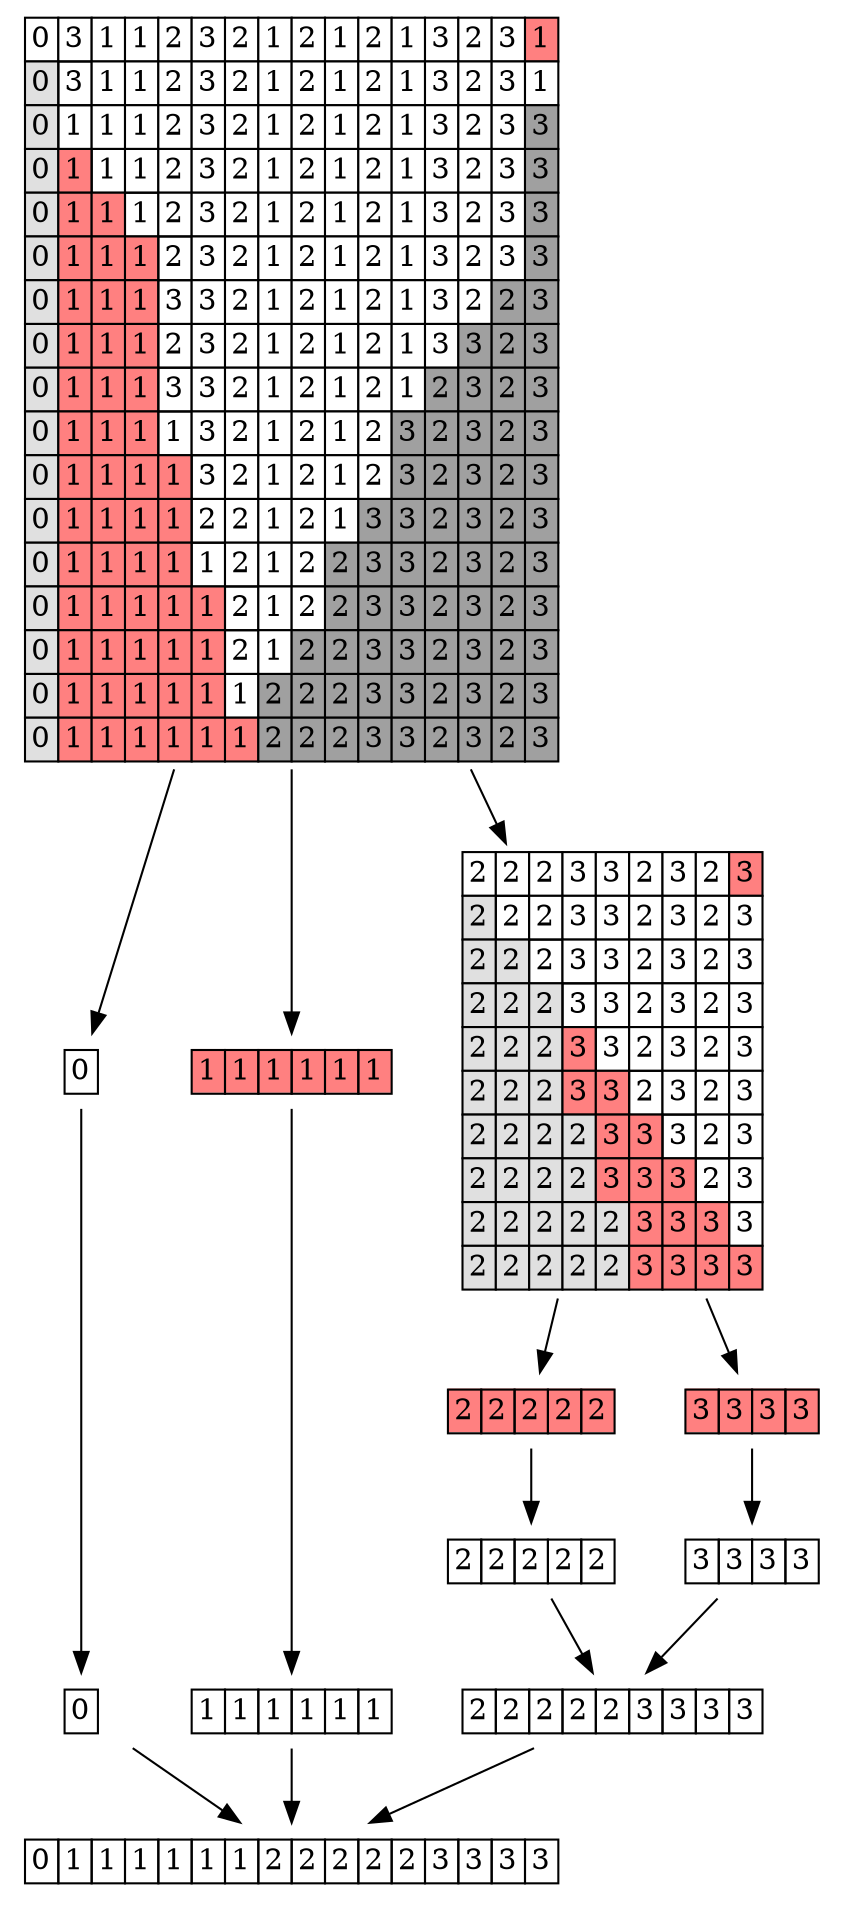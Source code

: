 digraph g
{ rankdir = TB;
node [shape=plaintext]
node_before0_15 [label=<
<TABLE BORDER="0" CELLBORDER="1" CELLSPACING="0" > <TR>
<TD>0</TD>
<TD>3</TD>
<TD>1</TD>
<TD>1</TD>
<TD>2</TD>
<TD>3</TD>
<TD>2</TD>
<TD>1</TD>
<TD>2</TD>
<TD>1</TD>
<TD>2</TD>
<TD>1</TD>
<TD>3</TD>
<TD>2</TD>
<TD>3</TD>
<TD>1</TD>
</TR> </TABLE>>];
node_before0_15 [label=<
<TABLE BORDER="0" CELLBORDER="1" CELLSPACING="0" > 
<TR><TD bgcolor="#ffffff">0</TD>
<TD bgcolor="#ffffff">3</TD>
<TD bgcolor="#ffffff">1</TD>
<TD bgcolor="#ffffff">1</TD>
<TD bgcolor="#ffffff">2</TD>
<TD bgcolor="#ffffff">3</TD>
<TD bgcolor="#ffffff">2</TD>
<TD bgcolor="#ffffff">1</TD>
<TD bgcolor="#ffffff">2</TD>
<TD bgcolor="#ffffff">1</TD>
<TD bgcolor="#ffffff">2</TD>
<TD bgcolor="#ffffff">1</TD>
<TD bgcolor="#ffffff">3</TD>
<TD bgcolor="#ffffff">2</TD>
<TD bgcolor="#ffffff">3</TD>
<TD bgcolor="#ff8080">1</TD>
</TR>
<TR><TD bgcolor="#e0e0e0">0</TD>
<TD>3</TD>
<TD bgcolor="#ffffff">1</TD>
<TD bgcolor="#ffffff">1</TD>
<TD bgcolor="#ffffff">2</TD>
<TD bgcolor="#ffffff">3</TD>
<TD bgcolor="#ffffff">2</TD>
<TD bgcolor="#ffffff">1</TD>
<TD bgcolor="#ffffff">2</TD>
<TD bgcolor="#ffffff">1</TD>
<TD bgcolor="#ffffff">2</TD>
<TD bgcolor="#ffffff">1</TD>
<TD bgcolor="#ffffff">3</TD>
<TD bgcolor="#ffffff">2</TD>
<TD bgcolor="#ffffff">3</TD>
<TD bgcolor="#ffffff">1</TD>
</TR>
<TR><TD bgcolor="#e0e0e0">0</TD>
<TD>1</TD>
<TD bgcolor="#ffffff">1</TD>
<TD bgcolor="#ffffff">1</TD>
<TD bgcolor="#ffffff">2</TD>
<TD bgcolor="#ffffff">3</TD>
<TD bgcolor="#ffffff">2</TD>
<TD bgcolor="#ffffff">1</TD>
<TD bgcolor="#ffffff">2</TD>
<TD bgcolor="#ffffff">1</TD>
<TD bgcolor="#ffffff">2</TD>
<TD bgcolor="#ffffff">1</TD>
<TD bgcolor="#ffffff">3</TD>
<TD bgcolor="#ffffff">2</TD>
<TD bgcolor="#ffffff">3</TD>
<TD bgcolor="#a0a0a0">3</TD>
</TR>
<TR><TD bgcolor="#e0e0e0">0</TD>
<TD bgcolor="#ff8080">1</TD>
<TD>1</TD>
<TD bgcolor="#ffffff">1</TD>
<TD bgcolor="#ffffff">2</TD>
<TD bgcolor="#ffffff">3</TD>
<TD bgcolor="#ffffff">2</TD>
<TD bgcolor="#ffffff">1</TD>
<TD bgcolor="#ffffff">2</TD>
<TD bgcolor="#ffffff">1</TD>
<TD bgcolor="#ffffff">2</TD>
<TD bgcolor="#ffffff">1</TD>
<TD bgcolor="#ffffff">3</TD>
<TD bgcolor="#ffffff">2</TD>
<TD bgcolor="#ffffff">3</TD>
<TD bgcolor="#a0a0a0">3</TD>
</TR>
<TR><TD bgcolor="#e0e0e0">0</TD>
<TD bgcolor="#ff8080">1</TD>
<TD bgcolor="#ff8080">1</TD>
<TD>1</TD>
<TD bgcolor="#ffffff">2</TD>
<TD bgcolor="#ffffff">3</TD>
<TD bgcolor="#ffffff">2</TD>
<TD bgcolor="#ffffff">1</TD>
<TD bgcolor="#ffffff">2</TD>
<TD bgcolor="#ffffff">1</TD>
<TD bgcolor="#ffffff">2</TD>
<TD bgcolor="#ffffff">1</TD>
<TD bgcolor="#ffffff">3</TD>
<TD bgcolor="#ffffff">2</TD>
<TD bgcolor="#ffffff">3</TD>
<TD bgcolor="#a0a0a0">3</TD>
</TR>
<TR><TD bgcolor="#e0e0e0">0</TD>
<TD bgcolor="#ff8080">1</TD>
<TD bgcolor="#ff8080">1</TD>
<TD bgcolor="#ff8080">1</TD>
<TD>2</TD>
<TD bgcolor="#ffffff">3</TD>
<TD bgcolor="#ffffff">2</TD>
<TD bgcolor="#ffffff">1</TD>
<TD bgcolor="#ffffff">2</TD>
<TD bgcolor="#ffffff">1</TD>
<TD bgcolor="#ffffff">2</TD>
<TD bgcolor="#ffffff">1</TD>
<TD bgcolor="#ffffff">3</TD>
<TD bgcolor="#ffffff">2</TD>
<TD bgcolor="#ffffff">3</TD>
<TD bgcolor="#a0a0a0">3</TD>
</TR>
<TR><TD bgcolor="#e0e0e0">0</TD>
<TD bgcolor="#ff8080">1</TD>
<TD bgcolor="#ff8080">1</TD>
<TD bgcolor="#ff8080">1</TD>
<TD>3</TD>
<TD bgcolor="#ffffff">3</TD>
<TD bgcolor="#ffffff">2</TD>
<TD bgcolor="#ffffff">1</TD>
<TD bgcolor="#ffffff">2</TD>
<TD bgcolor="#ffffff">1</TD>
<TD bgcolor="#ffffff">2</TD>
<TD bgcolor="#ffffff">1</TD>
<TD bgcolor="#ffffff">3</TD>
<TD bgcolor="#ffffff">2</TD>
<TD bgcolor="#a0a0a0">2</TD>
<TD bgcolor="#a0a0a0">3</TD>
</TR>
<TR><TD bgcolor="#e0e0e0">0</TD>
<TD bgcolor="#ff8080">1</TD>
<TD bgcolor="#ff8080">1</TD>
<TD bgcolor="#ff8080">1</TD>
<TD>2</TD>
<TD bgcolor="#ffffff">3</TD>
<TD bgcolor="#ffffff">2</TD>
<TD bgcolor="#ffffff">1</TD>
<TD bgcolor="#ffffff">2</TD>
<TD bgcolor="#ffffff">1</TD>
<TD bgcolor="#ffffff">2</TD>
<TD bgcolor="#ffffff">1</TD>
<TD bgcolor="#ffffff">3</TD>
<TD bgcolor="#a0a0a0">3</TD>
<TD bgcolor="#a0a0a0">2</TD>
<TD bgcolor="#a0a0a0">3</TD>
</TR>
<TR><TD bgcolor="#e0e0e0">0</TD>
<TD bgcolor="#ff8080">1</TD>
<TD bgcolor="#ff8080">1</TD>
<TD bgcolor="#ff8080">1</TD>
<TD>3</TD>
<TD bgcolor="#ffffff">3</TD>
<TD bgcolor="#ffffff">2</TD>
<TD bgcolor="#ffffff">1</TD>
<TD bgcolor="#ffffff">2</TD>
<TD bgcolor="#ffffff">1</TD>
<TD bgcolor="#ffffff">2</TD>
<TD bgcolor="#ffffff">1</TD>
<TD bgcolor="#a0a0a0">2</TD>
<TD bgcolor="#a0a0a0">3</TD>
<TD bgcolor="#a0a0a0">2</TD>
<TD bgcolor="#a0a0a0">3</TD>
</TR>
<TR><TD bgcolor="#e0e0e0">0</TD>
<TD bgcolor="#ff8080">1</TD>
<TD bgcolor="#ff8080">1</TD>
<TD bgcolor="#ff8080">1</TD>
<TD>1</TD>
<TD bgcolor="#ffffff">3</TD>
<TD bgcolor="#ffffff">2</TD>
<TD bgcolor="#ffffff">1</TD>
<TD bgcolor="#ffffff">2</TD>
<TD bgcolor="#ffffff">1</TD>
<TD bgcolor="#ffffff">2</TD>
<TD bgcolor="#a0a0a0">3</TD>
<TD bgcolor="#a0a0a0">2</TD>
<TD bgcolor="#a0a0a0">3</TD>
<TD bgcolor="#a0a0a0">2</TD>
<TD bgcolor="#a0a0a0">3</TD>
</TR>
<TR><TD bgcolor="#e0e0e0">0</TD>
<TD bgcolor="#ff8080">1</TD>
<TD bgcolor="#ff8080">1</TD>
<TD bgcolor="#ff8080">1</TD>
<TD bgcolor="#ff8080">1</TD>
<TD>3</TD>
<TD bgcolor="#ffffff">2</TD>
<TD bgcolor="#ffffff">1</TD>
<TD bgcolor="#ffffff">2</TD>
<TD bgcolor="#ffffff">1</TD>
<TD bgcolor="#ffffff">2</TD>
<TD bgcolor="#a0a0a0">3</TD>
<TD bgcolor="#a0a0a0">2</TD>
<TD bgcolor="#a0a0a0">3</TD>
<TD bgcolor="#a0a0a0">2</TD>
<TD bgcolor="#a0a0a0">3</TD>
</TR>
<TR><TD bgcolor="#e0e0e0">0</TD>
<TD bgcolor="#ff8080">1</TD>
<TD bgcolor="#ff8080">1</TD>
<TD bgcolor="#ff8080">1</TD>
<TD bgcolor="#ff8080">1</TD>
<TD>2</TD>
<TD bgcolor="#ffffff">2</TD>
<TD bgcolor="#ffffff">1</TD>
<TD bgcolor="#ffffff">2</TD>
<TD bgcolor="#ffffff">1</TD>
<TD bgcolor="#a0a0a0">3</TD>
<TD bgcolor="#a0a0a0">3</TD>
<TD bgcolor="#a0a0a0">2</TD>
<TD bgcolor="#a0a0a0">3</TD>
<TD bgcolor="#a0a0a0">2</TD>
<TD bgcolor="#a0a0a0">3</TD>
</TR>
<TR><TD bgcolor="#e0e0e0">0</TD>
<TD bgcolor="#ff8080">1</TD>
<TD bgcolor="#ff8080">1</TD>
<TD bgcolor="#ff8080">1</TD>
<TD bgcolor="#ff8080">1</TD>
<TD>1</TD>
<TD bgcolor="#ffffff">2</TD>
<TD bgcolor="#ffffff">1</TD>
<TD bgcolor="#ffffff">2</TD>
<TD bgcolor="#a0a0a0">2</TD>
<TD bgcolor="#a0a0a0">3</TD>
<TD bgcolor="#a0a0a0">3</TD>
<TD bgcolor="#a0a0a0">2</TD>
<TD bgcolor="#a0a0a0">3</TD>
<TD bgcolor="#a0a0a0">2</TD>
<TD bgcolor="#a0a0a0">3</TD>
</TR>
<TR><TD bgcolor="#e0e0e0">0</TD>
<TD bgcolor="#ff8080">1</TD>
<TD bgcolor="#ff8080">1</TD>
<TD bgcolor="#ff8080">1</TD>
<TD bgcolor="#ff8080">1</TD>
<TD bgcolor="#ff8080">1</TD>
<TD>2</TD>
<TD bgcolor="#ffffff">1</TD>
<TD bgcolor="#ffffff">2</TD>
<TD bgcolor="#a0a0a0">2</TD>
<TD bgcolor="#a0a0a0">3</TD>
<TD bgcolor="#a0a0a0">3</TD>
<TD bgcolor="#a0a0a0">2</TD>
<TD bgcolor="#a0a0a0">3</TD>
<TD bgcolor="#a0a0a0">2</TD>
<TD bgcolor="#a0a0a0">3</TD>
</TR>
<TR><TD bgcolor="#e0e0e0">0</TD>
<TD bgcolor="#ff8080">1</TD>
<TD bgcolor="#ff8080">1</TD>
<TD bgcolor="#ff8080">1</TD>
<TD bgcolor="#ff8080">1</TD>
<TD bgcolor="#ff8080">1</TD>
<TD>2</TD>
<TD bgcolor="#ffffff">1</TD>
<TD bgcolor="#a0a0a0">2</TD>
<TD bgcolor="#a0a0a0">2</TD>
<TD bgcolor="#a0a0a0">3</TD>
<TD bgcolor="#a0a0a0">3</TD>
<TD bgcolor="#a0a0a0">2</TD>
<TD bgcolor="#a0a0a0">3</TD>
<TD bgcolor="#a0a0a0">2</TD>
<TD bgcolor="#a0a0a0">3</TD>
</TR>
<TR><TD bgcolor="#e0e0e0">0</TD>
<TD bgcolor="#ff8080">1</TD>
<TD bgcolor="#ff8080">1</TD>
<TD bgcolor="#ff8080">1</TD>
<TD bgcolor="#ff8080">1</TD>
<TD bgcolor="#ff8080">1</TD>
<TD>1</TD>
<TD bgcolor="#a0a0a0">2</TD>
<TD bgcolor="#a0a0a0">2</TD>
<TD bgcolor="#a0a0a0">2</TD>
<TD bgcolor="#a0a0a0">3</TD>
<TD bgcolor="#a0a0a0">3</TD>
<TD bgcolor="#a0a0a0">2</TD>
<TD bgcolor="#a0a0a0">3</TD>
<TD bgcolor="#a0a0a0">2</TD>
<TD bgcolor="#a0a0a0">3</TD>
</TR>
<TR><TD bgcolor="#e0e0e0">0</TD>
<TD bgcolor="#ff8080">1</TD>
<TD bgcolor="#ff8080">1</TD>
<TD bgcolor="#ff8080">1</TD>
<TD bgcolor="#ff8080">1</TD>
<TD bgcolor="#ff8080">1</TD>
<TD bgcolor="#ff8080">1</TD>
<TD bgcolor="#a0a0a0">2</TD>
<TD bgcolor="#a0a0a0">2</TD>
<TD bgcolor="#a0a0a0">2</TD>
<TD bgcolor="#a0a0a0">3</TD>
<TD bgcolor="#a0a0a0">3</TD>
<TD bgcolor="#a0a0a0">2</TD>
<TD bgcolor="#a0a0a0">3</TD>
<TD bgcolor="#a0a0a0">2</TD>
<TD bgcolor="#a0a0a0">3</TD>
</TR>
 </TABLE>>];
node_before0_15 -> node_before0_0
node_before1_6 [label=<
<TABLE BORDER="0" CELLBORDER="1" CELLSPACING="0" bgcolor="#ff8080"> <TR>
<TD>1</TD>
<TD>1</TD>
<TD>1</TD>
<TD>1</TD>
<TD>1</TD>
<TD>1</TD>
</TR> </TABLE>>];
node_before0_15 -> node_before1_6
node_before1_6 -> node_after1_6
node_before0_15 -> node_before7_15
{rank = same; node_before0_0; node_before1_6; node_before7_15;}
node_before0_0 [label=<
<TABLE BORDER="0" CELLBORDER="1" CELLSPACING="0" > <TR>
<TD>0</TD>
</TR> </TABLE>>];
node_before0_0 -> node_after0_0
node_before7_15 [label=<
<TABLE BORDER="0" CELLBORDER="1" CELLSPACING="0" > 
<TR><TD bgcolor="#ffffff">2</TD>
<TD bgcolor="#ffffff">2</TD>
<TD bgcolor="#ffffff">2</TD>
<TD bgcolor="#ffffff">3</TD>
<TD bgcolor="#ffffff">3</TD>
<TD bgcolor="#ffffff">2</TD>
<TD bgcolor="#ffffff">3</TD>
<TD bgcolor="#ffffff">2</TD>
<TD bgcolor="#ff8080">3</TD>
</TR>
<TR><TD bgcolor="#e0e0e0">2</TD>
<TD>2</TD>
<TD bgcolor="#ffffff">2</TD>
<TD bgcolor="#ffffff">3</TD>
<TD bgcolor="#ffffff">3</TD>
<TD bgcolor="#ffffff">2</TD>
<TD bgcolor="#ffffff">3</TD>
<TD bgcolor="#ffffff">2</TD>
<TD bgcolor="#ffffff">3</TD>
</TR>
<TR><TD bgcolor="#e0e0e0">2</TD>
<TD bgcolor="#e0e0e0">2</TD>
<TD>2</TD>
<TD bgcolor="#ffffff">3</TD>
<TD bgcolor="#ffffff">3</TD>
<TD bgcolor="#ffffff">2</TD>
<TD bgcolor="#ffffff">3</TD>
<TD bgcolor="#ffffff">2</TD>
<TD bgcolor="#ffffff">3</TD>
</TR>
<TR><TD bgcolor="#e0e0e0">2</TD>
<TD bgcolor="#e0e0e0">2</TD>
<TD bgcolor="#e0e0e0">2</TD>
<TD>3</TD>
<TD bgcolor="#ffffff">3</TD>
<TD bgcolor="#ffffff">2</TD>
<TD bgcolor="#ffffff">3</TD>
<TD bgcolor="#ffffff">2</TD>
<TD bgcolor="#ffffff">3</TD>
</TR>
<TR><TD bgcolor="#e0e0e0">2</TD>
<TD bgcolor="#e0e0e0">2</TD>
<TD bgcolor="#e0e0e0">2</TD>
<TD bgcolor="#ff8080">3</TD>
<TD>3</TD>
<TD bgcolor="#ffffff">2</TD>
<TD bgcolor="#ffffff">3</TD>
<TD bgcolor="#ffffff">2</TD>
<TD bgcolor="#ffffff">3</TD>
</TR>
<TR><TD bgcolor="#e0e0e0">2</TD>
<TD bgcolor="#e0e0e0">2</TD>
<TD bgcolor="#e0e0e0">2</TD>
<TD bgcolor="#ff8080">3</TD>
<TD bgcolor="#ff8080">3</TD>
<TD>2</TD>
<TD bgcolor="#ffffff">3</TD>
<TD bgcolor="#ffffff">2</TD>
<TD bgcolor="#ffffff">3</TD>
</TR>
<TR><TD bgcolor="#e0e0e0">2</TD>
<TD bgcolor="#e0e0e0">2</TD>
<TD bgcolor="#e0e0e0">2</TD>
<TD bgcolor="#e0e0e0">2</TD>
<TD bgcolor="#ff8080">3</TD>
<TD bgcolor="#ff8080">3</TD>
<TD>3</TD>
<TD bgcolor="#ffffff">2</TD>
<TD bgcolor="#ffffff">3</TD>
</TR>
<TR><TD bgcolor="#e0e0e0">2</TD>
<TD bgcolor="#e0e0e0">2</TD>
<TD bgcolor="#e0e0e0">2</TD>
<TD bgcolor="#e0e0e0">2</TD>
<TD bgcolor="#ff8080">3</TD>
<TD bgcolor="#ff8080">3</TD>
<TD bgcolor="#ff8080">3</TD>
<TD>2</TD>
<TD bgcolor="#ffffff">3</TD>
</TR>
<TR><TD bgcolor="#e0e0e0">2</TD>
<TD bgcolor="#e0e0e0">2</TD>
<TD bgcolor="#e0e0e0">2</TD>
<TD bgcolor="#e0e0e0">2</TD>
<TD bgcolor="#e0e0e0">2</TD>
<TD bgcolor="#ff8080">3</TD>
<TD bgcolor="#ff8080">3</TD>
<TD bgcolor="#ff8080">3</TD>
<TD>3</TD>
</TR>
<TR><TD bgcolor="#e0e0e0">2</TD>
<TD bgcolor="#e0e0e0">2</TD>
<TD bgcolor="#e0e0e0">2</TD>
<TD bgcolor="#e0e0e0">2</TD>
<TD bgcolor="#e0e0e0">2</TD>
<TD bgcolor="#ff8080">3</TD>
<TD bgcolor="#ff8080">3</TD>
<TD bgcolor="#ff8080">3</TD>
<TD bgcolor="#ff8080">3</TD>
</TR>
 </TABLE>>];
node_before7_15 -> node_before7_11
node_before12_15 [label=<
<TABLE BORDER="0" CELLBORDER="1" CELLSPACING="0" bgcolor="#ff8080"> <TR>
<TD>3</TD>
<TD>3</TD>
<TD>3</TD>
<TD>3</TD>
</TR> </TABLE>>];
node_before7_15 -> node_before12_15
node_before12_15 -> node_after12_15
{rank = same; node_before7_11; node_before12_15; }
node_before7_11 [label=<
<TABLE BORDER="0" CELLBORDER="1" CELLSPACING="0" > 
<TR><TD bgcolor="#ffffff">2</TD>
<TD bgcolor="#ffffff">2</TD>
<TD bgcolor="#ffffff">2</TD>
<TD bgcolor="#ffffff">2</TD>
<TD bgcolor="#ff8080">2</TD>
</TR>
<TR><TD bgcolor="#ff8080">2</TD>
<TD>2</TD>
<TD bgcolor="#ffffff">2</TD>
<TD bgcolor="#ffffff">2</TD>
<TD bgcolor="#ffffff">2</TD>
</TR>
<TR><TD bgcolor="#ff8080">2</TD>
<TD bgcolor="#ff8080">2</TD>
<TD>2</TD>
<TD bgcolor="#ffffff">2</TD>
<TD bgcolor="#ffffff">2</TD>
</TR>
<TR><TD bgcolor="#ff8080">2</TD>
<TD bgcolor="#ff8080">2</TD>
<TD bgcolor="#ff8080">2</TD>
<TD>2</TD>
<TD bgcolor="#ffffff">2</TD>
</TR>
<TR><TD bgcolor="#ff8080">2</TD>
<TD bgcolor="#ff8080">2</TD>
<TD bgcolor="#ff8080">2</TD>
<TD bgcolor="#ff8080">2</TD>
<TD>2</TD>
</TR>
<TR><TD bgcolor="#ff8080">2</TD>
<TD bgcolor="#ff8080">2</TD>
<TD bgcolor="#ff8080">2</TD>
<TD bgcolor="#ff8080">2</TD>
<TD bgcolor="#ff8080">2</TD>
</TR>
 </TABLE>>];
node_before7_11 [label=<
<TABLE BORDER="0" CELLBORDER="1" CELLSPACING="0" bgcolor="#ff8080"> <TR>
<TD>2</TD>
<TD>2</TD>
<TD>2</TD>
<TD>2</TD>
<TD>2</TD>
</TR> </TABLE>>];
node_before7_11 -> node_after7_11
{rank = same; node_before7_11; }
{rank = same; node_after7_11; }
node_after7_11 [label=<
<TABLE BORDER="0" CELLBORDER="1" CELLSPACING="0" > <TR>
<TD>2</TD>
<TD>2</TD>
<TD>2</TD>
<TD>2</TD>
<TD>2</TD>
</TR> </TABLE>>];
node_after7_11 -> node_after7_15
node_after12_15 [label=<
<TABLE BORDER="0" CELLBORDER="1" CELLSPACING="0" > <TR>
<TD>3</TD>
<TD>3</TD>
<TD>3</TD>
<TD>3</TD>
</TR> </TABLE>>];
node_after12_15 -> node_after7_15
{rank = same; node_after7_11; node_after12_15; }
node_after0_0 [label=<
<TABLE BORDER="0" CELLBORDER="1" CELLSPACING="0" > <TR>
<TD>0</TD>
</TR> </TABLE>>];
node_after0_0 -> node_after0_15
node_after1_6 [label=<
<TABLE BORDER="0" CELLBORDER="1" CELLSPACING="0" > <TR>
<TD>1</TD>
<TD>1</TD>
<TD>1</TD>
<TD>1</TD>
<TD>1</TD>
<TD>1</TD>
</TR> </TABLE>>];
node_after1_6 -> node_after0_15
node_after7_15 [label=<
<TABLE BORDER="0" CELLBORDER="1" CELLSPACING="0" > <TR>
<TD>2</TD>
<TD>2</TD>
<TD>2</TD>
<TD>2</TD>
<TD>2</TD>
<TD>3</TD>
<TD>3</TD>
<TD>3</TD>
<TD>3</TD>
</TR> </TABLE>>];
node_after7_15 -> node_after0_15
{rank = same; node_after0_0; node_after1_6; node_after7_15;}
node_after0_15 [label=<
<TABLE BORDER="0" CELLBORDER="1" CELLSPACING="0" > <TR>
<TD>0</TD>
<TD>1</TD>
<TD>1</TD>
<TD>1</TD>
<TD>1</TD>
<TD>1</TD>
<TD>1</TD>
<TD>2</TD>
<TD>2</TD>
<TD>2</TD>
<TD>2</TD>
<TD>2</TD>
<TD>3</TD>
<TD>3</TD>
<TD>3</TD>
<TD>3</TD>
</TR> </TABLE>>];
}
